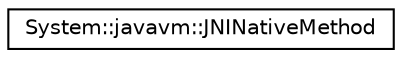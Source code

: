digraph G
{
  edge [fontname="Helvetica",fontsize="10",labelfontname="Helvetica",labelfontsize="10"];
  node [fontname="Helvetica",fontsize="10",shape=record];
  rankdir="LR";
  Node1 [label="System::javavm::JNINativeMethod",height=0.2,width=0.4,color="black", fillcolor="white", style="filled",URL="$struct_system_1_1javavm_1_1_j_n_i_native_method.html"];
}
